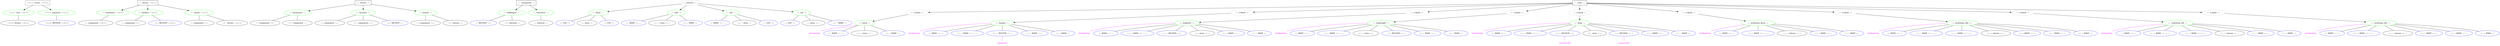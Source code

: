 digraph stefansDangle {
node_1 [ label=<<table border='0'><tr><td><font point-size='8' color='#555555'>t_0_left_most</font></td><td>struct</td><td><font point-size='8' color='#555555'>t_0_right_most</font></td></tr></table>>, color="black", shape="box", penwidth=3, style="dotted" ];
node_2 [ label=<<table border='0'><tr><td><font point-size='8' color='#555555'>t_0_left_most</font></td><td>root</td><td><font point-size='8' color='#555555'>t_0_right_most</font></td></tr></table>>, color="green" ];
node_3 [ label=<<table border='0'><tr><td><font point-size='8' color='#555555'>t_0_left_most</font></td><td>hlcons</td><td><font point-size='8' color='#555555'>t_0_right_most</font></td></tr></table>>, color="black" ];
node_2 -> node_3 [ arrowhead=none ];
node_1 -> node_2;
node_4 [ label=<<table border='0'><tr><td><font point-size='8' color='#555555'>t_0_left_most</font></td><td>unpaired</td><td><font point-size='8' color='#555555'>t_0_right_most</font></td></tr></table>>, color="green" ];
node_5 [ label=<<table border='0'><tr><td><font point-size='8' color='#555555'>t_0_left_most</font></td><td>REGION</td><td><font point-size='8' color='#555555'>t_0_right_most</font></td></tr></table>>, color="blue" ];
node_4 -> node_5 [ arrowhead=none ];
node_1 -> node_4;
node_6 [ label=<<table border='0'><tr><td><font point-size='8' color='#555555'>t_0_i</font></td><td>hlcons</td><td><font point-size='8' color='#555555'>t_0_right_most</font></td></tr></table>>, color="black", shape="box" ];
node_7 [ label=<<table border='0'><tr><td><font point-size='8' color='#555555'>t_0_i</font></td><td>lasthlnoss</td><td><font point-size='8' color='#555555'>t_0_right_most</font></td></tr></table>>, color="green" ];
node_8 [ label=<<table border='0'><tr><td><font point-size='8' color='#555555'>t_0_i</font></td><td>component</td><td><font point-size='8' color='#555555'>t_0_right_most</font></td></tr></table>>, color="black" ];
node_7 -> node_8 [ arrowhead=none ];
node_6 -> node_7;
node_9 [ label=<<table border='0'><tr><td><font point-size='8' color='#555555'>t_0_i</font></td><td>lasthlss</td><td><font point-size='8' color='#555555'>t_0_right_most</font></td></tr></table>>, color="green" ];
node_10 [ label=<<table border='0'><tr><td><font point-size='8' color='#555555'>t_0_i</font></td><td>component</td><td><font point-size='8' color='#555555'>t_0_k_0</font></td></tr></table>>, color="black" ];
node_9 -> node_10 [ arrowhead=none ];
node_11 [ label=<<table border='0'><tr><td><font point-size='8' color='#555555'>t_0_k_0</font></td><td>REGION</td><td><font point-size='8' color='#555555'>t_0_right_most</font></td></tr></table>>, color="blue" ];
node_9 -> node_11 [ arrowhead=none ];
node_6 -> node_9;
node_12 [ label=<<table border='0'><tr><td><font point-size='8' color='#555555'>t_0_i</font></td><td>nexthl</td><td><font point-size='8' color='#555555'>t_0_right_most</font></td></tr></table>>, color="green" ];
node_13 [ label=<<table border='0'><tr><td><font point-size='8' color='#555555'>t_0_i</font></td><td>component</td><td><font point-size='8' color='#555555'>t_0_k_1</font></td></tr></table>>, color="black" ];
node_12 -> node_13 [ arrowhead=none ];
node_14 [ label=<<table border='0'><tr><td><font point-size='8' color='#555555'>t_0_k_1</font></td><td>hlcons</td><td><font point-size='8' color='#555555'>t_0_right_most</font></td></tr></table>>, color="black" ];
node_12 -> node_14 [ arrowhead=none ];
node_6 -> node_12;
node_15 [ label=<<table border='0'><tr><td><font point-size='8' color='#555555'>t_0_i</font></td><td>mlcons</td><td><font point-size='8' color='#555555'>t_0_j</font></td></tr></table>>, color="black", shape="box" ];
node_16 [ label=<<table border='0'><tr><td><font point-size='8' color='#555555'>t_0_i</font></td><td>lastmlnoss</td><td><font point-size='8' color='#555555'>t_0_j</font></td></tr></table>>, color="green" ];
node_17 [ label=<<table border='0'><tr><td><font point-size='8' color='#555555'>t_0_i</font></td><td>component</td><td><font point-size='8' color='#555555'>t_0_k_0</font></td></tr></table>>, color="black" ];
node_16 -> node_17 [ arrowhead=none ];
node_18 [ label=<<table border='0'><tr><td><font point-size='8' color='#555555'>t_0_k_0</font></td><td>component</td><td><font point-size='8' color='#555555'>t_0_j</font></td></tr></table>>, color="black" ];
node_16 -> node_18 [ arrowhead=none ];
node_15 -> node_16;
node_19 [ label=<<table border='0'><tr><td><font point-size='8' color='#555555'>t_0_i</font></td><td>lastmlss</td><td><font point-size='8' color='#555555'>t_0_j</font></td></tr></table>>, color="green" ];
node_20 [ label=<<table border='0'><tr><td><font point-size='8' color='#555555'>t_0_i</font></td><td>component</td><td><font point-size='8' color='#555555'>t_0_k_1</font></td></tr></table>>, color="black" ];
node_19 -> node_20 [ arrowhead=none ];
node_21 [ label=<<table border='0'><tr><td><font point-size='8' color='#555555'>t_0_k_1</font></td><td>component</td><td><font point-size='8' color='#555555'>t_0_k_2</font></td></tr></table>>, color="black" ];
node_19 -> node_21 [ arrowhead=none ];
node_22 [ label=<<table border='0'><tr><td><font point-size='8' color='#555555'>t_0_k_2</font></td><td>REGION</td><td><font point-size='8' color='#555555'>t_0_j</font></td></tr></table>>, color="blue" ];
node_19 -> node_22 [ arrowhead=none ];
node_15 -> node_19;
node_23 [ label=<<table border='0'><tr><td><font point-size='8' color='#555555'>t_0_i</font></td><td>nextml</td><td><font point-size='8' color='#555555'>t_0_j</font></td></tr></table>>, color="green" ];
node_24 [ label=<<table border='0'><tr><td><font point-size='8' color='#555555'>t_0_i</font></td><td>component</td><td><font point-size='8' color='#555555'>t_0_k_3</font></td></tr></table>>, color="black" ];
node_23 -> node_24 [ arrowhead=none ];
node_25 [ label=<<table border='0'><tr><td><font point-size='8' color='#555555'>t_0_k_3</font></td><td>mlcons</td><td><font point-size='8' color='#555555'>t_0_j</font></td></tr></table>>, color="black" ];
node_23 -> node_25 [ arrowhead=none ];
node_15 -> node_23;
node_26 [ label=<<table border='0'><tr><td><font point-size='8' color='#555555'>t_0_i</font></td><td>component</td><td><font point-size='8' color='#555555'>t_0_j</font></td></tr></table>>, color="black", shape="box" ];
node_27 [ label=<<table border='0'><tr><td><font point-size='8' color='#555555'>t_0_i</font></td><td>addRegion</td><td><font point-size='8' color='#555555'>t_0_j</font></td></tr></table>>, color="green" ];
node_28 [ label=<<table border='0'><tr><td><font point-size='8' color='#555555'>t_0_i</font></td><td>REGION</td><td><font point-size='8' color='#555555'>t_0_k_0</font></td></tr></table>>, color="blue" ];
node_27 -> node_28 [ arrowhead=none ];
node_29 [ label=<<table border='0'><tr><td><font point-size='8' color='#555555'>t_0_k_0</font></td><td>initstem</td><td><font point-size='8' color='#555555'>t_0_j</font></td></tr></table>>, color="black" ];
node_27 -> node_29 [ arrowhead=none ];
node_26 -> node_27;
node_30 [ label=<<table border='0'><tr><td><font point-size='8' color='#555555'>t_0_i</font></td><td>startstem</td><td><font point-size='8' color='#555555'>t_0_j</font></td></tr></table>>, color="green" ];
node_31 [ label=<<table border='0'><tr><td><font point-size='8' color='#555555'>t_0_i</font></td><td>initstem</td><td><font point-size='8' color='#555555'>t_0_j</font></td></tr></table>>, color="black" ];
node_30 -> node_31 [ arrowhead=none ];
node_26 -> node_30;
node_32 [ label=<<table border='0'><tr><td><font point-size='8' color='#555555'>t_0_i</font></td><td>initstem</td><td><font point-size='8' color='#555555'>t_0_j</font></td></tr></table>>, color="black", shape="box", style="dotted" ];
node_33 [ label=<<table border='0'><tr><td><font point-size='8' color='#555555'>t_0_i</font></td><td>drem</td><td><font point-size='8' color='#555555'>t_0_j</font></td></tr></table>>, color="green" ];
node_34 [ label=<<table border='0'><tr><td><font point-size='8' color='#555555'>t_0_i</font></td><td>LOC</td><td><font point-size='8' color='#555555'>t_0_i</font></td></tr></table>>, color="blue" ];
node_33 -> node_34 [ arrowhead=none ];
node_35 [ label=<<table border='0'><tr><td><font point-size='8' color='#555555'>t_0_i</font></td><td>stem</td><td><font point-size='8' color='#555555'>t_0_j</font></td></tr></table>>, color="black" ];
node_33 -> node_35 [ arrowhead=none ];
node_36 [ label=<<table border='0'><tr><td><font point-size='8' color='#555555'>t_0_j</font></td><td>LOC</td><td><font point-size='8' color='#555555'>t_0_j</font></td></tr></table>>, color="blue" ];
node_33 -> node_36 [ arrowhead=none ];
node_32 -> node_33;
node_37 [ label=<<table border='0'><tr><td><font point-size='8' color='#555555'>t_0_i</font></td><td>edlr</td><td><font point-size='8' color='#555555'>t_0_j</font></td></tr></table>>, color="green" ];
node_38 [ label=<<table border='0'><tr><td><font point-size='8' color='#555555'>t_0_i</font></td><td>BASE</td><td><font point-size='8' color='#555555'>(t_0_i + 1)</font></td></tr></table>>, color="blue" ];
node_37 -> node_38 [ arrowhead=none ];
node_39 [ label=<<table border='0'><tr><td><font point-size='8' color='#555555'>(t_0_i + 1)</font></td><td>stem</td><td><font point-size='8' color='#555555'>(t_0_j - 1)</font></td></tr></table>>, color="black" ];
node_37 -> node_39 [ arrowhead=none ];
node_40 [ label=<<table border='0'><tr><td><font point-size='8' color='#555555'>(t_0_j - 1)</font></td><td>BASE</td><td><font point-size='8' color='#555555'>t_0_j</font></td></tr></table>>, color="blue" ];
node_37 -> node_40 [ arrowhead=none ];
node_32 -> node_37;
node_41 [ label=<<table border='0'><tr><td><font point-size='8' color='#555555'>t_0_i</font></td><td>edl</td><td><font point-size='8' color='#555555'>t_0_j</font></td></tr></table>>, color="green" ];
node_42 [ label=<<table border='0'><tr><td><font point-size='8' color='#555555'>t_0_i</font></td><td>BASE</td><td><font point-size='8' color='#555555'>(t_0_i + 1)</font></td></tr></table>>, color="blue" ];
node_41 -> node_42 [ arrowhead=none ];
node_43 [ label=<<table border='0'><tr><td><font point-size='8' color='#555555'>(t_0_i + 1)</font></td><td>stem</td><td><font point-size='8' color='#555555'>t_0_j</font></td></tr></table>>, color="black" ];
node_41 -> node_43 [ arrowhead=none ];
node_44 [ label=<<table border='0'><tr><td><font point-size='8' color='#555555'>t_0_j</font></td><td>LOC</td><td><font point-size='8' color='#555555'>t_0_j</font></td></tr></table>>, color="blue" ];
node_41 -> node_44 [ arrowhead=none ];
node_32 -> node_41;
node_45 [ label=<<table border='0'><tr><td><font point-size='8' color='#555555'>t_0_i</font></td><td>edr</td><td><font point-size='8' color='#555555'>t_0_j</font></td></tr></table>>, color="green" ];
node_46 [ label=<<table border='0'><tr><td><font point-size='8' color='#555555'>t_0_i</font></td><td>LOC</td><td><font point-size='8' color='#555555'>t_0_i</font></td></tr></table>>, color="blue" ];
node_45 -> node_46 [ arrowhead=none ];
node_47 [ label=<<table border='0'><tr><td><font point-size='8' color='#555555'>t_0_i</font></td><td>stem</td><td><font point-size='8' color='#555555'>(t_0_j - 1)</font></td></tr></table>>, color="black" ];
node_45 -> node_47 [ arrowhead=none ];
node_48 [ label=<<table border='0'><tr><td><font point-size='8' color='#555555'>(t_0_j - 1)</font></td><td>BASE</td><td><font point-size='8' color='#555555'>t_0_j</font></td></tr></table>>, color="blue" ];
node_45 -> node_48 [ arrowhead=none ];
node_32 -> node_45;
node_49 [ label=<<table border='0'><tr><td><font point-size='8' color='#555555'>t_0_i</font></td><td>stem</td><td><font point-size='8' color='#555555'>t_0_j</font></td></tr></table>>, color="black", shape="box" ];
node_50 [ label=<<table border='0'><tr><td><font point-size='8' color='#555555'>t_0_i</font></td><td>a block</td><td><font point-size='8' color='#555555'>t_0_j</font></td></tr></table>>, color="gray" ];
node_51 [ label=<<table border='0'><tr><td><font point-size='8' color='#555555'>t_0_i</font></td><td>stack</td><td><font point-size='8' color='#555555'>t_0_j</font></td></tr></table>>, color="green" ];
node_52 [ label="basepairing" , fontcolor="magenta" , shape=none ];
node_51 -> node_52 [ arrowhead=none, color="magenta" ];
node_53 [ label=<<table border='0'><tr><td><font point-size='8' color='#555555'>t_0_i</font></td><td>BASE</td><td><font point-size='8' color='#555555'>(t_0_i + 1)</font></td></tr></table>>, color="blue" ];
node_51 -> node_53 [ arrowhead=none ];
node_54 [ label=<<table border='0'><tr><td><font point-size='8' color='#555555'>(t_0_i + 1)</font></td><td>stem</td><td><font point-size='8' color='#555555'>(t_0_j - 1)</font></td></tr></table>>, color="black" ];
node_51 -> node_54 [ arrowhead=none ];
node_55 [ label=<<table border='0'><tr><td><font point-size='8' color='#555555'>(t_0_j - 1)</font></td><td>BASE</td><td><font point-size='8' color='#555555'>t_0_j</font></td></tr></table>>, color="blue" ];
node_51 -> node_55 [ arrowhead=none ];
node_50 -> node_51 [ ];
node_49 -> node_50;
node_56 [ label=<<table border='0'><tr><td><font point-size='8' color='#555555'>t_0_i</font></td><td>a block</td><td><font point-size='8' color='#555555'>t_0_j</font></td></tr></table>>, color="gray" ];
node_57 [ label=<<table border='0'><tr><td><font point-size='8' color='#555555'>t_0_i</font></td><td>hairpin</td><td><font point-size='8' color='#555555'>t_0_j</font></td></tr></table>>, color="green" ];
node_58 [ label="stackpairing" , fontcolor="magenta" , shape=none ];
node_57 -> node_58 [ arrowhead=none, color="magenta" ];
node_59 [ label=<<table border='0'><tr><td><font point-size='8' color='#555555'>t_0_i</font></td><td>BASE</td><td><font point-size='8' color='#555555'>(t_0_i + 1)</font></td></tr></table>>, color="blue" ];
node_57 -> node_59 [ arrowhead=none ];
node_60 [ label=<<table border='0'><tr><td><font point-size='8' color='#555555'>(t_0_i + 1)</font></td><td>BASE</td><td><font point-size='8' color='#555555'>((t_0_i + 1) + 1)</font></td></tr></table>>, color="blue" ];
node_57 -> node_60 [ arrowhead=none ];
node_61 [ label=<<table border='0'><tr><td><font point-size='8' color='#555555'>(t_0_i + 2)</font></td><td>REGION</td><td><font point-size='8' color='#555555'>(t_0_j - 2)</font></td></tr></table>>, color="blue" ];
node_62 [ label="minsize(3)" , fontcolor="magenta" , shape=none ];
node_61 -> node_62 [ arrowhead=none, color="magenta" ];
node_57 -> node_61 [ arrowhead=none ];
node_63 [ label=<<table border='0'><tr><td><font point-size='8' color='#555555'>(t_0_j - 2)</font></td><td>BASE</td><td><font point-size='8' color='#555555'>(t_0_j - 1)</font></td></tr></table>>, color="blue" ];
node_57 -> node_63 [ arrowhead=none ];
node_64 [ label=<<table border='0'><tr><td><font point-size='8' color='#555555'>(t_0_j - 1)</font></td><td>BASE</td><td><font point-size='8' color='#555555'>t_0_j</font></td></tr></table>>, color="blue" ];
node_57 -> node_64 [ arrowhead=none ];
node_56 -> node_57 [ ];
node_49 -> node_56;
node_65 [ label=<<table border='0'><tr><td><font point-size='8' color='#555555'>t_0_i</font></td><td>a block</td><td><font point-size='8' color='#555555'>t_0_j</font></td></tr></table>>, color="gray" ];
node_66 [ label=<<table border='0'><tr><td><font point-size='8' color='#555555'>t_0_i</font></td><td>bulgeleft</td><td><font point-size='8' color='#555555'>t_0_j</font></td></tr></table>>, color="green" ];
node_67 [ label="stackpairing" , fontcolor="magenta" , shape=none ];
node_66 -> node_67 [ arrowhead=none, color="magenta" ];
node_68 [ label=<<table border='0'><tr><td><font point-size='8' color='#555555'>t_0_i</font></td><td>BASE</td><td><font point-size='8' color='#555555'>(t_0_i + 1)</font></td></tr></table>>, color="blue" ];
node_66 -> node_68 [ arrowhead=none ];
node_69 [ label=<<table border='0'><tr><td><font point-size='8' color='#555555'>(t_0_i + 1)</font></td><td>BASE</td><td><font point-size='8' color='#555555'>((t_0_i + 1) + 1)</font></td></tr></table>>, color="blue" ];
node_66 -> node_69 [ arrowhead=none ];
node_70 [ label=<<table border='0'><tr><td><font point-size='8' color='#555555'>(t_0_i + 2)</font></td><td>REGION</td><td><font point-size='8' color='#555555'>t_0_k_0</font></td></tr></table>>, color="blue" ];
node_66 -> node_70 [ arrowhead=none ];
node_71 [ label=<<table border='0'><tr><td><font point-size='8' color='#555555'>t_0_k_0</font></td><td>stem</td><td><font point-size='8' color='#555555'>(t_0_j - 2)</font></td></tr></table>>, color="black" ];
node_66 -> node_71 [ arrowhead=none ];
node_72 [ label=<<table border='0'><tr><td><font point-size='8' color='#555555'>(t_0_j - 2)</font></td><td>BASE</td><td><font point-size='8' color='#555555'>(t_0_j - 1)</font></td></tr></table>>, color="blue" ];
node_66 -> node_72 [ arrowhead=none ];
node_73 [ label=<<table border='0'><tr><td><font point-size='8' color='#555555'>(t_0_j - 1)</font></td><td>BASE</td><td><font point-size='8' color='#555555'>t_0_j</font></td></tr></table>>, color="blue" ];
node_66 -> node_73 [ arrowhead=none ];
node_65 -> node_66 [ ];
node_49 -> node_65;
node_74 [ label=<<table border='0'><tr><td><font point-size='8' color='#555555'>t_0_i</font></td><td>a block</td><td><font point-size='8' color='#555555'>t_0_j</font></td></tr></table>>, color="gray" ];
node_75 [ label=<<table border='0'><tr><td><font point-size='8' color='#555555'>t_0_i</font></td><td>bulgeright</td><td><font point-size='8' color='#555555'>t_0_j</font></td></tr></table>>, color="green" ];
node_76 [ label="stackpairing" , fontcolor="magenta" , shape=none ];
node_75 -> node_76 [ arrowhead=none, color="magenta" ];
node_77 [ label=<<table border='0'><tr><td><font point-size='8' color='#555555'>t_0_i</font></td><td>BASE</td><td><font point-size='8' color='#555555'>(t_0_i + 1)</font></td></tr></table>>, color="blue" ];
node_75 -> node_77 [ arrowhead=none ];
node_78 [ label=<<table border='0'><tr><td><font point-size='8' color='#555555'>(t_0_i + 1)</font></td><td>BASE</td><td><font point-size='8' color='#555555'>((t_0_i + 1) + 1)</font></td></tr></table>>, color="blue" ];
node_75 -> node_78 [ arrowhead=none ];
node_79 [ label=<<table border='0'><tr><td><font point-size='8' color='#555555'>(t_0_i + 2)</font></td><td>stem</td><td><font point-size='8' color='#555555'>t_0_k_1</font></td></tr></table>>, color="black" ];
node_75 -> node_79 [ arrowhead=none ];
node_80 [ label=<<table border='0'><tr><td><font point-size='8' color='#555555'>t_0_k_1</font></td><td>REGION</td><td><font point-size='8' color='#555555'>(t_0_j - 2)</font></td></tr></table>>, color="blue" ];
node_75 -> node_80 [ arrowhead=none ];
node_81 [ label=<<table border='0'><tr><td><font point-size='8' color='#555555'>(t_0_j - 2)</font></td><td>BASE</td><td><font point-size='8' color='#555555'>(t_0_j - 1)</font></td></tr></table>>, color="blue" ];
node_75 -> node_81 [ arrowhead=none ];
node_82 [ label=<<table border='0'><tr><td><font point-size='8' color='#555555'>(t_0_j - 1)</font></td><td>BASE</td><td><font point-size='8' color='#555555'>t_0_j</font></td></tr></table>>, color="blue" ];
node_75 -> node_82 [ arrowhead=none ];
node_74 -> node_75 [ ];
node_49 -> node_74;
node_83 [ label=<<table border='0'><tr><td><font point-size='8' color='#555555'>t_0_i</font></td><td>a block</td><td><font point-size='8' color='#555555'>t_0_j</font></td></tr></table>>, color="gray" ];
node_84 [ label=<<table border='0'><tr><td><font point-size='8' color='#555555'>t_0_i</font></td><td>iloop</td><td><font point-size='8' color='#555555'>t_0_j</font></td></tr></table>>, color="green" ];
node_85 [ label="stackpairing" , fontcolor="magenta" , shape=none ];
node_84 -> node_85 [ arrowhead=none, color="magenta" ];
node_86 [ label=<<table border='0'><tr><td><font point-size='8' color='#555555'>t_0_i</font></td><td>BASE</td><td><font point-size='8' color='#555555'>(t_0_i + 1)</font></td></tr></table>>, color="blue" ];
node_84 -> node_86 [ arrowhead=none ];
node_87 [ label=<<table border='0'><tr><td><font point-size='8' color='#555555'>(t_0_i + 1)</font></td><td>BASE</td><td><font point-size='8' color='#555555'>((t_0_i + 1) + 1)</font></td></tr></table>>, color="blue" ];
node_84 -> node_87 [ arrowhead=none ];
node_88 [ label=<<table border='0'><tr><td><font point-size='8' color='#555555'>(t_0_i + 2)</font></td><td>REGION</td><td><font point-size='8' color='#555555'>t_0_k_2</font></td></tr></table>>, color="blue" ];
node_89 [ label="maxsize(30)" , fontcolor="magenta" , shape=none ];
node_88 -> node_89 [ arrowhead=none, color="magenta" ];
node_84 -> node_88 [ arrowhead=none ];
node_90 [ label=<<table border='0'><tr><td><font point-size='8' color='#555555'>t_0_k_2</font></td><td>stem</td><td><font point-size='8' color='#555555'>t_0_k_3</font></td></tr></table>>, color="black" ];
node_84 -> node_90 [ arrowhead=none ];
node_91 [ label=<<table border='0'><tr><td><font point-size='8' color='#555555'>t_0_k_3</font></td><td>REGION</td><td><font point-size='8' color='#555555'>(t_0_j - 2)</font></td></tr></table>>, color="blue" ];
node_92 [ label="maxsize(30)" , fontcolor="magenta" , shape=none ];
node_91 -> node_92 [ arrowhead=none, color="magenta" ];
node_84 -> node_91 [ arrowhead=none ];
node_93 [ label=<<table border='0'><tr><td><font point-size='8' color='#555555'>(t_0_j - 2)</font></td><td>BASE</td><td><font point-size='8' color='#555555'>(t_0_j - 1)</font></td></tr></table>>, color="blue" ];
node_84 -> node_93 [ arrowhead=none ];
node_94 [ label=<<table border='0'><tr><td><font point-size='8' color='#555555'>(t_0_j - 1)</font></td><td>BASE</td><td><font point-size='8' color='#555555'>t_0_j</font></td></tr></table>>, color="blue" ];
node_84 -> node_94 [ arrowhead=none ];
node_83 -> node_84 [ ];
node_49 -> node_83;
node_95 [ label=<<table border='0'><tr><td><font point-size='8' color='#555555'>t_0_i</font></td><td>a block</td><td><font point-size='8' color='#555555'>t_0_j</font></td></tr></table>>, color="gray" ];
node_96 [ label=<<table border='0'><tr><td><font point-size='8' color='#555555'>t_0_i</font></td><td>multiloop_drem</td><td><font point-size='8' color='#555555'>t_0_j</font></td></tr></table>>, color="green" ];
node_97 [ label="stackpairing" , fontcolor="magenta" , shape=none ];
node_96 -> node_97 [ arrowhead=none, color="magenta" ];
node_98 [ label=<<table border='0'><tr><td><font point-size='8' color='#555555'>t_0_i</font></td><td>BASE</td><td><font point-size='8' color='#555555'>(t_0_i + 1)</font></td></tr></table>>, color="blue" ];
node_96 -> node_98 [ arrowhead=none ];
node_99 [ label=<<table border='0'><tr><td><font point-size='8' color='#555555'>(t_0_i + 1)</font></td><td>BASE</td><td><font point-size='8' color='#555555'>((t_0_i + 1) + 1)</font></td></tr></table>>, color="blue" ];
node_96 -> node_99 [ arrowhead=none ];
node_100 [ label=<<table border='0'><tr><td><font point-size='8' color='#555555'>(t_0_i + 2)</font></td><td>mlcons</td><td><font point-size='8' color='#555555'>(t_0_j - 2)</font></td></tr></table>>, color="black" ];
node_96 -> node_100 [ arrowhead=none ];
node_101 [ label=<<table border='0'><tr><td><font point-size='8' color='#555555'>(t_0_j - 2)</font></td><td>BASE</td><td><font point-size='8' color='#555555'>(t_0_j - 1)</font></td></tr></table>>, color="blue" ];
node_96 -> node_101 [ arrowhead=none ];
node_102 [ label=<<table border='0'><tr><td><font point-size='8' color='#555555'>(t_0_j - 1)</font></td><td>BASE</td><td><font point-size='8' color='#555555'>t_0_j</font></td></tr></table>>, color="blue" ];
node_96 -> node_102 [ arrowhead=none ];
node_95 -> node_96 [ ];
node_49 -> node_95;
node_103 [ label=<<table border='0'><tr><td><font point-size='8' color='#555555'>t_0_i</font></td><td>a block</td><td><font point-size='8' color='#555555'>t_0_j</font></td></tr></table>>, color="gray" ];
node_104 [ label=<<table border='0'><tr><td><font point-size='8' color='#555555'>t_0_i</font></td><td>multiloop_edlr</td><td><font point-size='8' color='#555555'>t_0_j</font></td></tr></table>>, color="green" ];
node_105 [ label="stackpairing" , fontcolor="magenta" , shape=none ];
node_104 -> node_105 [ arrowhead=none, color="magenta" ];
node_106 [ label=<<table border='0'><tr><td><font point-size='8' color='#555555'>t_0_i</font></td><td>BASE</td><td><font point-size='8' color='#555555'>(t_0_i + 1)</font></td></tr></table>>, color="blue" ];
node_104 -> node_106 [ arrowhead=none ];
node_107 [ label=<<table border='0'><tr><td><font point-size='8' color='#555555'>(t_0_i + 1)</font></td><td>BASE</td><td><font point-size='8' color='#555555'>((t_0_i + 1) + 1)</font></td></tr></table>>, color="blue" ];
node_104 -> node_107 [ arrowhead=none ];
node_108 [ label=<<table border='0'><tr><td><font point-size='8' color='#555555'>(t_0_i + 2)</font></td><td>BASE</td><td><font point-size='8' color='#555555'>((t_0_i + 2) + 1)</font></td></tr></table>>, color="blue" ];
node_104 -> node_108 [ arrowhead=none ];
node_109 [ label=<<table border='0'><tr><td><font point-size='8' color='#555555'>(t_0_i + 3)</font></td><td>mlcons</td><td><font point-size='8' color='#555555'>(t_0_j - 3)</font></td></tr></table>>, color="black" ];
node_104 -> node_109 [ arrowhead=none ];
node_110 [ label=<<table border='0'><tr><td><font point-size='8' color='#555555'>(t_0_j - 3)</font></td><td>BASE</td><td><font point-size='8' color='#555555'>(t_0_j - 2)</font></td></tr></table>>, color="blue" ];
node_104 -> node_110 [ arrowhead=none ];
node_111 [ label=<<table border='0'><tr><td><font point-size='8' color='#555555'>(t_0_j - 2)</font></td><td>BASE</td><td><font point-size='8' color='#555555'>(t_0_j - 1)</font></td></tr></table>>, color="blue" ];
node_104 -> node_111 [ arrowhead=none ];
node_112 [ label=<<table border='0'><tr><td><font point-size='8' color='#555555'>(t_0_j - 1)</font></td><td>BASE</td><td><font point-size='8' color='#555555'>t_0_j</font></td></tr></table>>, color="blue" ];
node_104 -> node_112 [ arrowhead=none ];
node_103 -> node_104 [ ];
node_49 -> node_103;
node_113 [ label=<<table border='0'><tr><td><font point-size='8' color='#555555'>t_0_i</font></td><td>a block</td><td><font point-size='8' color='#555555'>t_0_j</font></td></tr></table>>, color="gray" ];
node_114 [ label=<<table border='0'><tr><td><font point-size='8' color='#555555'>t_0_i</font></td><td>multiloop_edl</td><td><font point-size='8' color='#555555'>t_0_j</font></td></tr></table>>, color="green" ];
node_115 [ label="stackpairing" , fontcolor="magenta" , shape=none ];
node_114 -> node_115 [ arrowhead=none, color="magenta" ];
node_116 [ label=<<table border='0'><tr><td><font point-size='8' color='#555555'>t_0_i</font></td><td>BASE</td><td><font point-size='8' color='#555555'>(t_0_i + 1)</font></td></tr></table>>, color="blue" ];
node_114 -> node_116 [ arrowhead=none ];
node_117 [ label=<<table border='0'><tr><td><font point-size='8' color='#555555'>(t_0_i + 1)</font></td><td>BASE</td><td><font point-size='8' color='#555555'>((t_0_i + 1) + 1)</font></td></tr></table>>, color="blue" ];
node_114 -> node_117 [ arrowhead=none ];
node_118 [ label=<<table border='0'><tr><td><font point-size='8' color='#555555'>(t_0_i + 2)</font></td><td>BASE</td><td><font point-size='8' color='#555555'>((t_0_i + 2) + 1)</font></td></tr></table>>, color="blue" ];
node_114 -> node_118 [ arrowhead=none ];
node_119 [ label=<<table border='0'><tr><td><font point-size='8' color='#555555'>(t_0_i + 3)</font></td><td>mlcons</td><td><font point-size='8' color='#555555'>(t_0_j - 2)</font></td></tr></table>>, color="black" ];
node_114 -> node_119 [ arrowhead=none ];
node_120 [ label=<<table border='0'><tr><td><font point-size='8' color='#555555'>(t_0_j - 2)</font></td><td>BASE</td><td><font point-size='8' color='#555555'>(t_0_j - 1)</font></td></tr></table>>, color="blue" ];
node_114 -> node_120 [ arrowhead=none ];
node_121 [ label=<<table border='0'><tr><td><font point-size='8' color='#555555'>(t_0_j - 1)</font></td><td>BASE</td><td><font point-size='8' color='#555555'>t_0_j</font></td></tr></table>>, color="blue" ];
node_114 -> node_121 [ arrowhead=none ];
node_113 -> node_114 [ ];
node_49 -> node_113;
node_122 [ label=<<table border='0'><tr><td><font point-size='8' color='#555555'>t_0_i</font></td><td>a block</td><td><font point-size='8' color='#555555'>t_0_j</font></td></tr></table>>, color="gray" ];
node_123 [ label=<<table border='0'><tr><td><font point-size='8' color='#555555'>t_0_i</font></td><td>multiloop_edr</td><td><font point-size='8' color='#555555'>t_0_j</font></td></tr></table>>, color="green" ];
node_124 [ label="stackpairing" , fontcolor="magenta" , shape=none ];
node_123 -> node_124 [ arrowhead=none, color="magenta" ];
node_125 [ label=<<table border='0'><tr><td><font point-size='8' color='#555555'>t_0_i</font></td><td>BASE</td><td><font point-size='8' color='#555555'>(t_0_i + 1)</font></td></tr></table>>, color="blue" ];
node_123 -> node_125 [ arrowhead=none ];
node_126 [ label=<<table border='0'><tr><td><font point-size='8' color='#555555'>(t_0_i + 1)</font></td><td>BASE</td><td><font point-size='8' color='#555555'>((t_0_i + 1) + 1)</font></td></tr></table>>, color="blue" ];
node_123 -> node_126 [ arrowhead=none ];
node_127 [ label=<<table border='0'><tr><td><font point-size='8' color='#555555'>(t_0_i + 2)</font></td><td>mlcons</td><td><font point-size='8' color='#555555'>(t_0_j - 3)</font></td></tr></table>>, color="black" ];
node_123 -> node_127 [ arrowhead=none ];
node_128 [ label=<<table border='0'><tr><td><font point-size='8' color='#555555'>(t_0_j - 3)</font></td><td>BASE</td><td><font point-size='8' color='#555555'>(t_0_j - 2)</font></td></tr></table>>, color="blue" ];
node_123 -> node_128 [ arrowhead=none ];
node_129 [ label=<<table border='0'><tr><td><font point-size='8' color='#555555'>(t_0_j - 2)</font></td><td>BASE</td><td><font point-size='8' color='#555555'>(t_0_j - 1)</font></td></tr></table>>, color="blue" ];
node_123 -> node_129 [ arrowhead=none ];
node_130 [ label=<<table border='0'><tr><td><font point-size='8' color='#555555'>(t_0_j - 1)</font></td><td>BASE</td><td><font point-size='8' color='#555555'>t_0_j</font></td></tr></table>>, color="blue" ];
node_123 -> node_130 [ arrowhead=none ];
node_122 -> node_123 [ ];
node_49 -> node_122;
}

